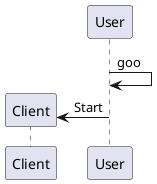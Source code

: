 {
  "sha1": "k3jvry17ak42cqb60ruryzis5brgqrb",
  "insertion": {
    "when": "2024-06-03T18:59:32.579Z",
    "user": "plantuml@gmail.com"
  }
}
@startuml
participant Client
participant User
User -> User : goo
create Client
User -> Client : Start
@enduml
